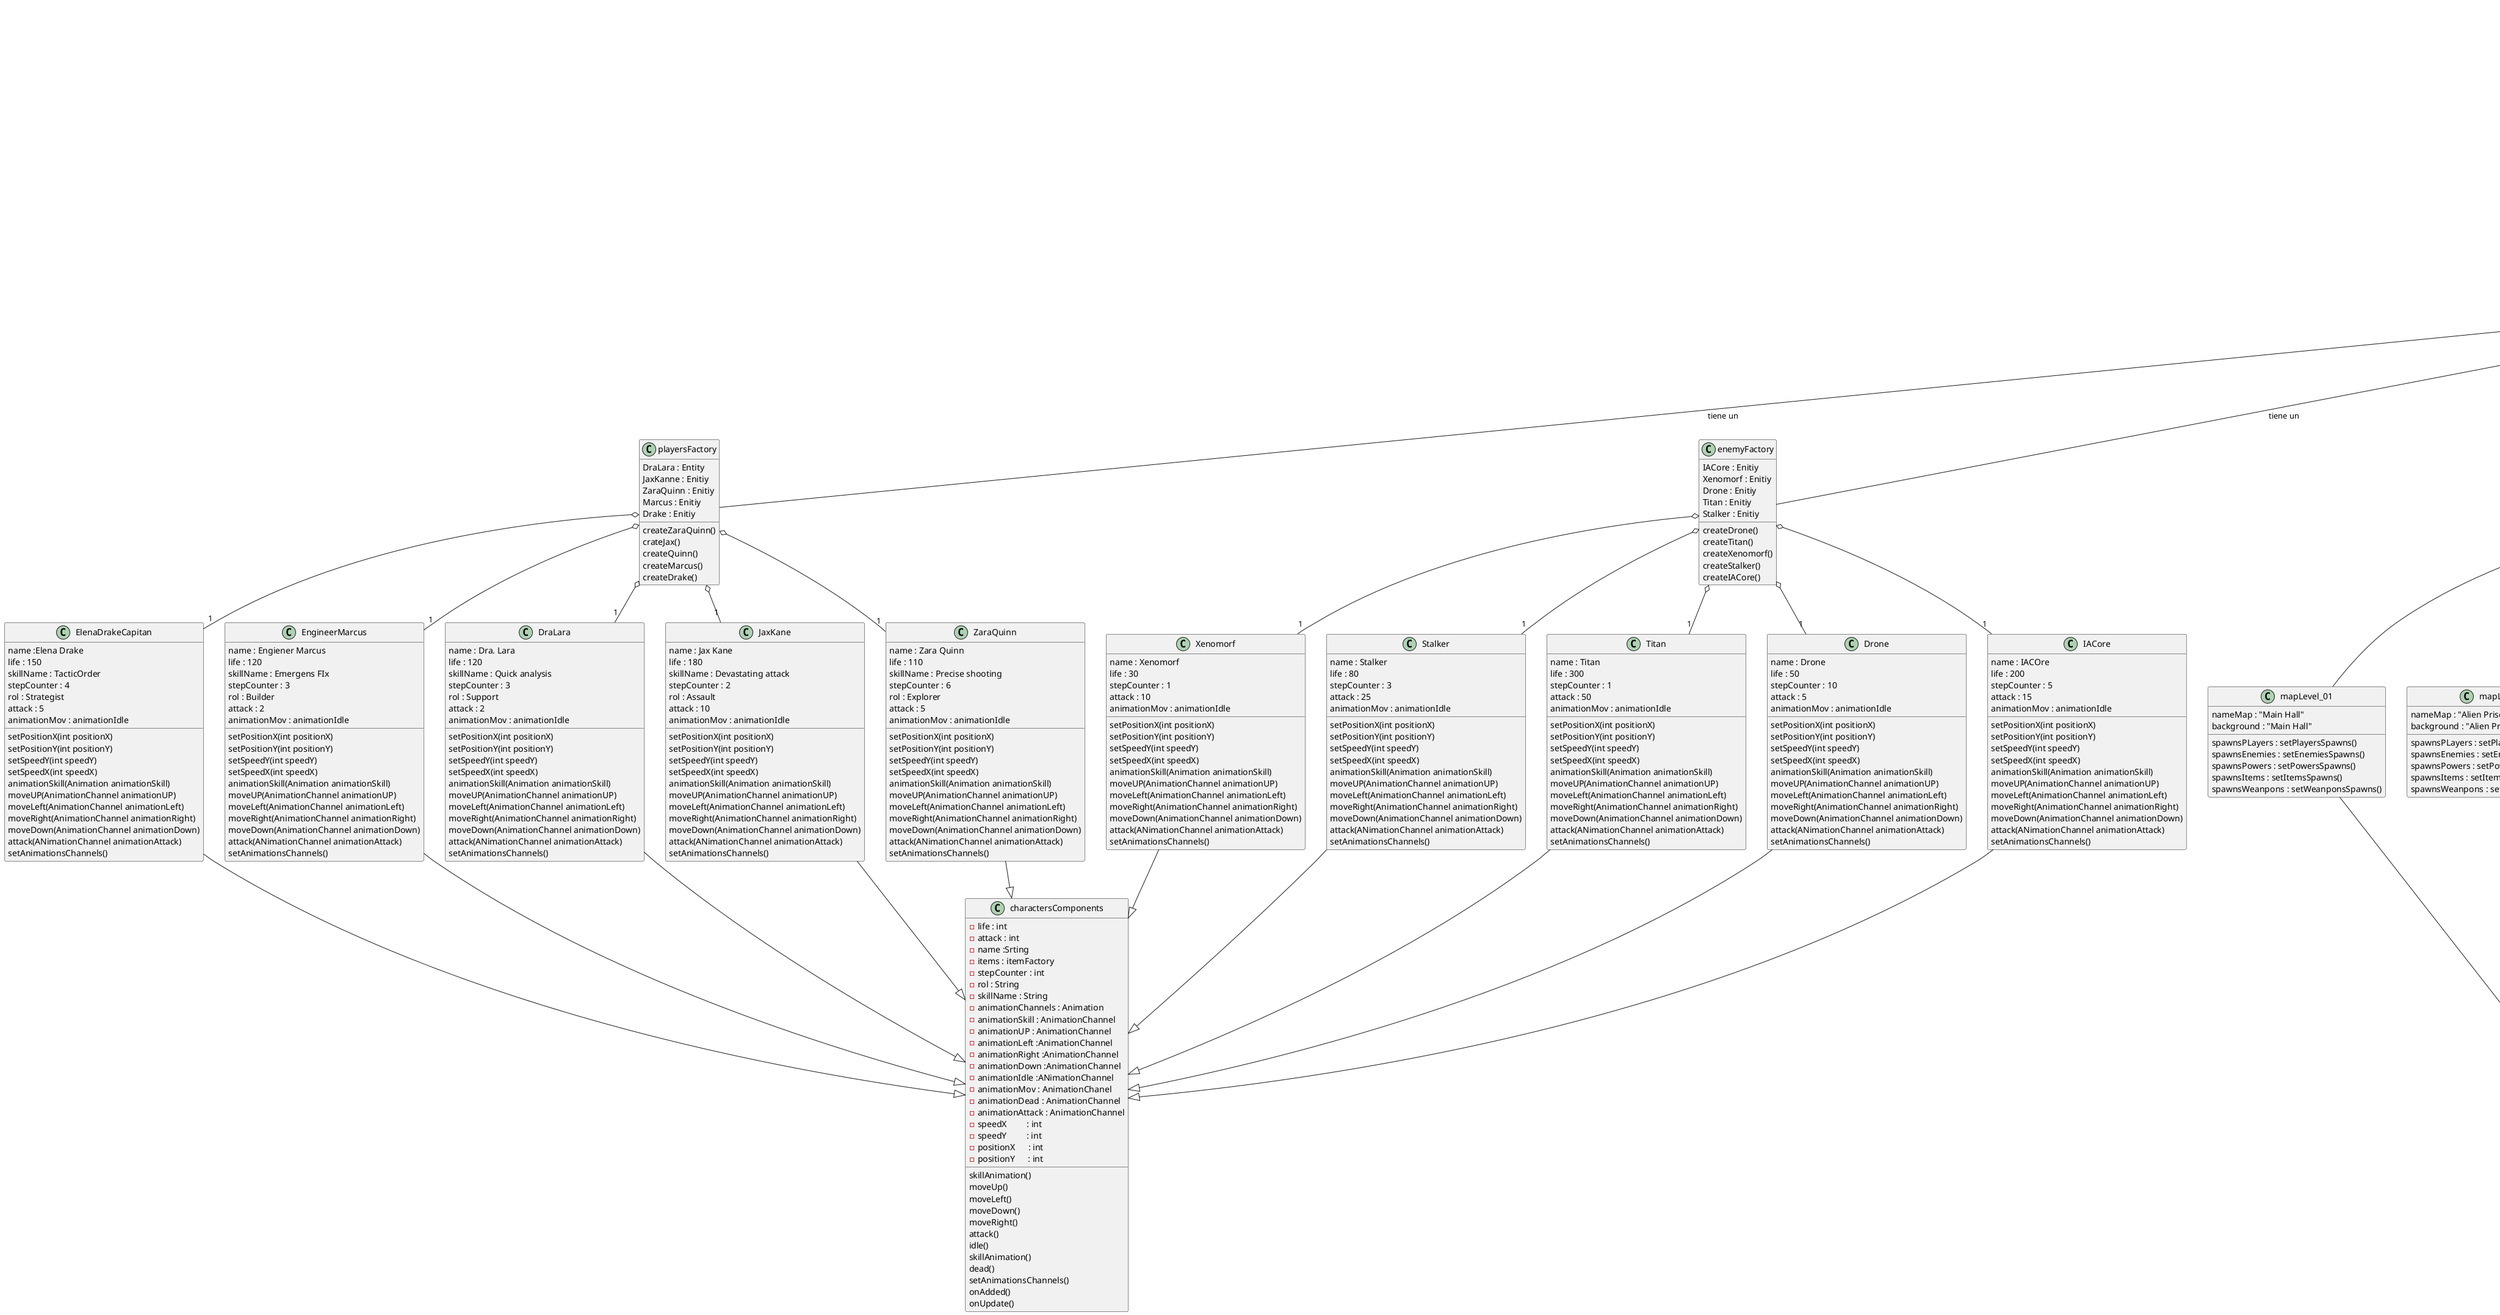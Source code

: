 @startuml

'Clase Principal que se encarga de levantar el juego
class GameApp{
    -heightScreen : int
    -widthScreen  : int
    -boarGame : board
    #initSettings()
    #initInput()
    #initGameVars()
    #initPhysics()
    #onUpDate()
    #initGame()
    #setScreen(ScreenController TyperScreen)
    #setCharacters(ArrayList players, ArrayList enemies)
}


'Clase encargada de crear jugadores como entidades dentro del juego
class playersFactory{
    DraLara : Entity
    JaxKanne : Enitiy
    ZaraQuinn : Enitiy
    Marcus : Enitiy
    Drake : Enitiy
    
    createZaraQuinn()
    crateJax()
    createQuinn()
    createMarcus()
    createDrake()
}

'Clase encargada de crear enemigos como entidades dentro del juego
class enemyFactory{
    IACore : Enitiy
    Xenomorf : Enitiy
    Drone : Enitiy
    Titan : Enitiy
    Stalker : Enitiy
    
    createDrone()
    createTitan()
    createXenomorf()
    createStalker()
    createIACore()
}

'Clase encargada de crear mapas como entidades dentro del juego
class MapFactory{
    -mapsRoot : ArrayList<String>
    mapsFactory()
}

'Clase encargada de crear items como entidades dentro del juego
class itemsFactory{
    medicalKit : Entity
    adrenalin : Entity
    createMedicalKit()
    createAdrenalin()
}

class medicalKit{
    type : item
    setTextureSprite()
    effect()
}

class adrenalin {
    type : item
    setTextureSprite()
    effect()
}

'Clase encargada de crear los atributos de los items
class ElementsComponents{
    name : String
    textureSprite : Texture
    type : String
    range : int
    effects()
}


class TurnController{
   countStepPLayers : int
   countStepEnemies : int
   nextTurn()
}

'Mapas de juego
class mapComplements{
    nameMap : String
    spawnsPlayers : ArrayList<array>
    spawnsEnemies : ArrayList<array>
    spawnsPower :  ArrayList<array>
    spawnsWeanpons :  ArrayList<array>
    spawnsItems :  ArrayList<array>
    background : Texture
    walls : Entity
    doors : Enity
    loadWalls()
    loadDoors()
}

class mapLevel_01 {
    nameMap : "Main Hall"
    spawnsPLayers : setPlayersSpawns()
    spawnsEnemies : setEnemiesSpawns()
    spawnsPowers : setPowersSpawns()
    spawnsItems : setItemsSpawns()
    spawnsWeanpons : setWeanponsSpawns()
    background : "Main Hall"
}

class mapLevel_02 {
    nameMap : "Alien Prison"
    spawnsPLayers : setPlayersSpawns()
    spawnsEnemies : setEnemiesSpawns()
    spawnsPowers : setPowersSpawns()
    spawnsItems : setItemsSpawns()
    spawnsWeanpons : setWeanponsSpawns()
    background : "Alien Prison"
}


class mapLevel_03 {
    nameMap : "The Lab"
    spawnsPLayers : setPlayersSpawns()
    spawnsEnemies : setEnemiesSpawns()
    spawnsPowers : setPowersSpawns()
    spawnsItems : setItemsSpawns()
    spawnsWeanpons : setWeanponsSpawns()
    background : "The Lab"
}


class mapLevel_04 {
    nameMap : "The Zoo"
    spawnsPLayers : setPlayersSpawns()
    spawnsEnemies : setEnemiesSpawns()
    spawnsPowers : setPowersSpawns()
    spawnsItems : setItemsSpawns()
    spawnsWeanpons : setWeanponsSpawns()
    background : "The Zoo"
}

class MapFactory {
    level_01 : Entity
    level_02 : Entity
    level_03 : Entity
    level_04 : Entity
    
    createLevel1(level_01)
    creteLevel2(level_02)
    createLevel3(level_03)
    createLevel4(level_04)
}


'Enemies

class Xenomorf{
    name : Xenomorf
    life : 30
    stepCounter : 1
    attack : 10
    animationMov : animationIdle
    setPositionX(int positionX)
    setPositionY(int positionY)
    setSpeedY(int speedY)
    setSpeedX(int speedX)
    animationSkill(Animation animationSkill)
    moveUP(AnimationChannel animationUP)
    moveLeft(AnimationChannel animationLeft)
    moveRight(AnimationChannel animationRight)
    moveDown(AnimationChannel animationDown)
    attack(ANimationChannel animationAttack)
    setAnimationsChannels()
}

class Stalker{
    name : Stalker
    life : 80
    stepCounter : 3
    attack : 25
    animationMov : animationIdle
    setPositionX(int positionX)
    setPositionY(int positionY)
    setSpeedY(int speedY)
    setSpeedX(int speedX)
    animationSkill(Animation animationSkill)
    moveUP(AnimationChannel animationUP)
    moveLeft(AnimationChannel animationLeft)
    moveRight(AnimationChannel animationRight)
    moveDown(AnimationChannel animationDown)
    attack(ANimationChannel animationAttack)
    setAnimationsChannels()
}


class Titan{
    name : Titan
    life : 300
    stepCounter : 1
    attack : 50
    animationMov : animationIdle
    setPositionX(int positionX)
    setPositionY(int positionY)
    setSpeedY(int speedY)
    setSpeedX(int speedX)
    animationSkill(Animation animationSkill)
    moveUP(AnimationChannel animationUP)
    moveLeft(AnimationChannel animationLeft)
    moveRight(AnimationChannel animationRight)
    moveDown(AnimationChannel animationDown)
    attack(ANimationChannel animationAttack)
    setAnimationsChannels()
}


class Drone{
    name : Drone
    life : 50
    stepCounter : 10
    attack : 5
    animationMov : animationIdle
    setPositionX(int positionX)
    setPositionY(int positionY)
    setSpeedY(int speedY)
    setSpeedX(int speedX)
    animationSkill(Animation animationSkill)
    moveUP(AnimationChannel animationUP)
    moveLeft(AnimationChannel animationLeft)
    moveRight(AnimationChannel animationRight)
    moveDown(AnimationChannel animationDown)
    attack(ANimationChannel animationAttack)
    setAnimationsChannels()
}

class IACore{
    name : IACOre
    life : 200
    stepCounter : 5
    attack : 15
    animationMov : animationIdle
    setPositionX(int positionX)
    setPositionY(int positionY)
    setSpeedY(int speedY)
    setSpeedX(int speedX)
    animationSkill(Animation animationSkill)
    moveUP(AnimationChannel animationUP)
    moveLeft(AnimationChannel animationLeft)
    moveRight(AnimationChannel animationRight)
    moveDown(AnimationChannel animationDown)
    attack(ANimationChannel animationAttack)
    setAnimationsChannels()
}




'players
class ElenaDrakeCapitan{
    name :Elena Drake
    life : 150
    skillName : TacticOrder
    stepCounter : 4
    rol : Strategist
    attack : 5
    animationMov : animationIdle
    setPositionX(int positionX)
    setPositionY(int positionY)
    setSpeedY(int speedY)
    setSpeedX(int speedX)
    animationSkill(Animation animationSkill)
    moveUP(AnimationChannel animationUP)
    moveLeft(AnimationChannel animationLeft)
    moveRight(AnimationChannel animationRight)
    moveDown(AnimationChannel animationDown)
    attack(ANimationChannel animationAttack)
    setAnimationsChannels()
}

class EngineerMarcus{
    name : Engiener Marcus
    life : 120
    skillName : Emergens FIx
    stepCounter : 3
    rol : Builder
    attack : 2
    animationMov : animationIdle
    setPositionX(int positionX)
    setPositionY(int positionY)
    setSpeedY(int speedY)
    setSpeedX(int speedX)
    animationSkill(Animation animationSkill)
    moveUP(AnimationChannel animationUP)
    moveLeft(AnimationChannel animationLeft)
    moveRight(AnimationChannel animationRight)
    moveDown(AnimationChannel animationDown)
    attack(ANimationChannel animationAttack)
    setAnimationsChannels()
}

class DraLara{
    name : Dra. Lara
    life : 120
    skillName : Quick analysis
    stepCounter : 3
    rol : Support
    attack : 2
    animationMov : animationIdle
    setPositionX(int positionX)
    setPositionY(int positionY)
    setSpeedY(int speedY)
    setSpeedX(int speedX)
    animationSkill(Animation animationSkill)
    moveUP(AnimationChannel animationUP)
    moveLeft(AnimationChannel animationLeft)
    moveRight(AnimationChannel animationRight)
    moveDown(AnimationChannel animationDown)
    attack(ANimationChannel animationAttack)
    setAnimationsChannels()
}
 
class JaxKane{
    name : Jax Kane
    life : 180
    skillName : Devastating attack
    stepCounter : 2
    rol : Assault
    attack : 10
    animationMov : animationIdle
    setPositionX(int positionX)
    setPositionY(int positionY)
    setSpeedY(int speedY)
    setSpeedX(int speedX)
    animationSkill(Animation animationSkill)
    moveUP(AnimationChannel animationUP)
    moveLeft(AnimationChannel animationLeft)
    moveRight(AnimationChannel animationRight)
    moveDown(AnimationChannel animationDown)
    attack(ANimationChannel animationAttack)
    setAnimationsChannels()
}

class ZaraQuinn{
    name : Zara Quinn
    life : 110
    skillName : Precise shooting
    stepCounter : 6
    rol : Explorer
    attack : 5
    animationMov : animationIdle
    setPositionX(int positionX)
    setPositionY(int positionY)
    setSpeedY(int speedY)
    setSpeedX(int speedX)
    animationSkill(Animation animationSkill)
    moveUP(AnimationChannel animationUP)
    moveLeft(AnimationChannel animationLeft)
    moveRight(AnimationChannel animationRight)
    moveDown(AnimationChannel animationDown)
    attack(ANimationChannel animationAttack)
    setAnimationsChannels()
}
 
 

    
'Clase encargada de crear los atributos de cada jugador o enemigo
class charactersComponents{
    -life : int
    -attack : int
    -name :Srting
    -items : itemFactory
    -stepCounter : int
    -rol : String
    -skillName : String
    -animationChannels : Animation
    -animationSkill : AnimationChannel
    -animationUP : AnimationChannel
    -animationLeft :AnimationChannel
    -animationRight :AnimationChannel
    -animationDown :AnimationChannel
    -animationIdle :ANimationChannel
    -animationMov : AnimationChanel
    -animationDead : AnimationChannel
    -animationAttack : AnimationChannel
    -speedX         : int
    -speedY         : int
    -positionX      : int
    -positionY      : int
    
    
    skillAnimation()
    moveUp()
    moveLeft()
    moveDown()
    moveRight()
    attack()
    idle()
    skillAnimation()
    dead()
    setAnimationsChannels()
    onAdded()
    onUpdate()

}


'Aramas del juego
class weaponFactory{
    plasmaRifle : Entity
    flamethrower : Entity
    createPlasmaRifle()
    createFlamethrower()
}

class powersFactory{
    energyShield : Enity
    remoteHacking : Entity
    createEnergyShield()
    createRemoteHacking()
}


class flamethrower {
    type : Weanpon
    range : 2
    attack : 50
    setTextureSprite()
}

class plasmaRifle{
    type : weanpon
    range : 5
    attack : 5
    setTextureSprite()
}

'Poderes

class remoteHacking{
    name : Remote Hacking
    range : 5
    type : Power
    effect()
    setTexureSprite()
}

class energyShield {
    name  : Energy Shield
    range : 1
    type : Power
    effect()
    setTextureSprite()
}

'Game Board
class GameBoard{
    enemiesInMapList : ArrayList<enemyFactory>
    playersInMapList : ArrayList<playersFactory>
    itemsInMap : ArrayList<itemsFactory>
    powersInMap : ArrayList<powersFactory>
    weanponsInMap : ArrayList<weanponsFactory>
    boardMatrix : ArrayList<int>
    mapInBoard : String
    setEnemies(enemyFactory enemy)
    setPlayers(palyerFactory player)
    setItem(ItemFactory item)
    setPower(PowerFactory power)
    setWeapons(WeaponFactory weapon)
    setBoardMap(MapsFactory mapp)
    updateBoard()
}



'Reglas de Agregacion Y Composicion

JaxKane --|> charactersComponents
ZaraQuinn --|> charactersComponents
DraLara --|> charactersComponents
EngineerMarcus --|> charactersComponents
ElenaDrakeCapitan --|> charactersComponents


IACore--|> charactersComponents
Xenomorf--|> charactersComponents
Drone --|> charactersComponents
Titan --|> charactersComponents
Stalker --|> charactersComponents

enemyFactory o-- "1" IACore
enemyFactory o-- "1" Xenomorf
enemyFactory o-- "1" Drone
enemyFactory o-- "1" Titan
enemyFactory o-- "1" Stalker

playersFactory o-- "1" JaxKane
playersFactory o-- "1" EngineerMarcus
playersFactory o-- "1" DraLara
playersFactory o-- "1" ElenaDrakeCapitan
playersFactory o-- "1" ZaraQuinn

itemsFactory o-- "1..*" medicalKit
itemsFactory o-- "1..*" adrenalin

GameApp *-- "1" GameBoard

'GameBoard
GameBoard *-- playersFactory : "tiene un"
GameBoard *-- enemyFactory : "tiene un"
GameBoard *-- itemsFactory : "tiene un"
GameBoard *-- weaponFactory : "tiene un"
GameBoard *-- powersFactory : "tiene un"
GameBoard *-- MapFactory
TurnController *-- "1" GameBoard

medicalKit --|> ElementsComponents
adrenalin  --|> ElementsComponents
flamethrower --|> ElementsComponents
plasmaRifle --|> ElementsComponents
energyShield --|> ElementsComponents
remoteHacking --|> ElementsComponents

powersFactory o-- "1..*" energyShield
powersFactory o-- "1..*" remoteHacking
weaponFactory o-- "1..*" flamethrower
weaponFactory o-- "1..*" plasmaRifle

MapFactory o-- mapLevel_01
MapFactory o-- mapLevel_02
MapFactory o-- mapLevel_03
MapFactory o-- mapLevel_04

mapLevel_01 --|> mapComplements
mapLevel_02 --|> mapComplements
mapLevel_03 --|> mapComplements
mapLevel_04 --|> mapComplements

@enduml
